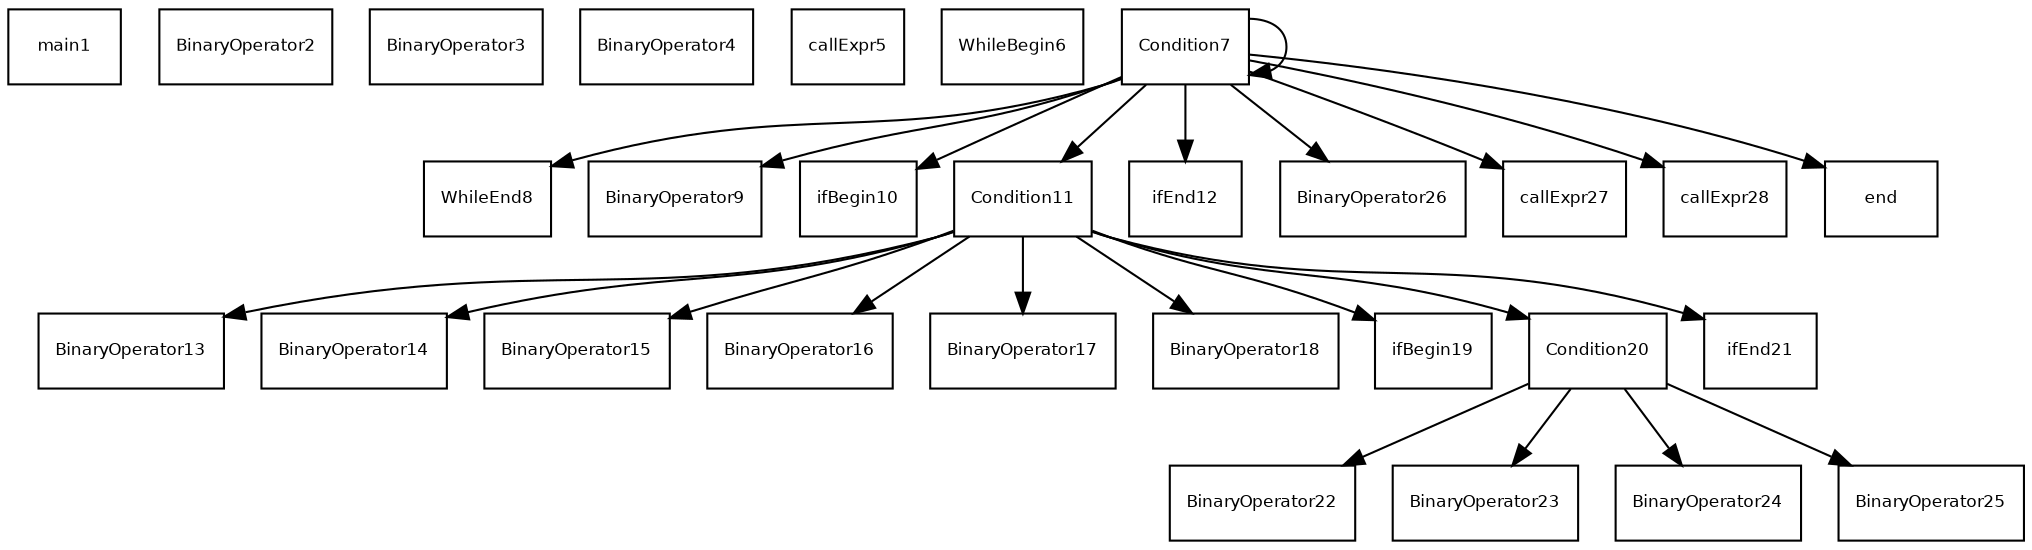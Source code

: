 
        digraph G {
                fontname = "Bitstream Vera Sans"
                fontsize = 8

                node [
                        fontname = "Bitstream Vera Sans"
                        fontsize = 8
                        shape = "record"
                ]

                edge [
                        fontname = "Bitstream Vera Sans"
                        fontsize = 8
                ] 


        main1 [label="main1"]
BinaryOperator2 [label="BinaryOperator2"]
BinaryOperator3 [label="BinaryOperator3"]
BinaryOperator4 [label="BinaryOperator4"]
callExpr5 [label="callExpr5"]
WhileBegin6 [label="WhileBegin6"]
Condition7 [label="Condition7"]
WhileEnd8 [label="WhileEnd8"]
BinaryOperator9 [label="BinaryOperator9"]
ifBegin10 [label="ifBegin10"]
Condition11 [label="Condition11"]
ifEnd12 [label="ifEnd12"]
BinaryOperator13 [label="BinaryOperator13"]
BinaryOperator14 [label="BinaryOperator14"]
BinaryOperator15 [label="BinaryOperator15"]
BinaryOperator16 [label="BinaryOperator16"]
BinaryOperator17 [label="BinaryOperator17"]
BinaryOperator18 [label="BinaryOperator18"]
ifBegin19 [label="ifBegin19"]
Condition20 [label="Condition20"]
ifEnd21 [label="ifEnd21"]
BinaryOperator22 [label="BinaryOperator22"]
BinaryOperator23 [label="BinaryOperator23"]
BinaryOperator24 [label="BinaryOperator24"]
BinaryOperator25 [label="BinaryOperator25"]
BinaryOperator26 [label="BinaryOperator26"]
callExpr27 [label="callExpr27"]
callExpr28 [label="callExpr28"]
Condition7 -> WhileEnd8
Condition7 -> callExpr28
Condition7 -> end
Condition7 -> BinaryOperator9
Condition7 -> ifBegin10
Condition7 -> Condition11
Condition7 -> ifEnd12
Condition7 -> BinaryOperator26
Condition7 -> callExpr27
Condition7 -> Condition7
Condition11 -> BinaryOperator13
Condition11 -> BinaryOperator14
Condition11 -> BinaryOperator15
Condition11 -> BinaryOperator16
Condition11 -> BinaryOperator17
Condition11 -> BinaryOperator18
Condition11 -> ifBegin19
Condition11 -> Condition20
Condition11 -> ifEnd21
Condition20 -> BinaryOperator22
Condition20 -> BinaryOperator23
Condition20 -> BinaryOperator24
Condition20 -> BinaryOperator25

}